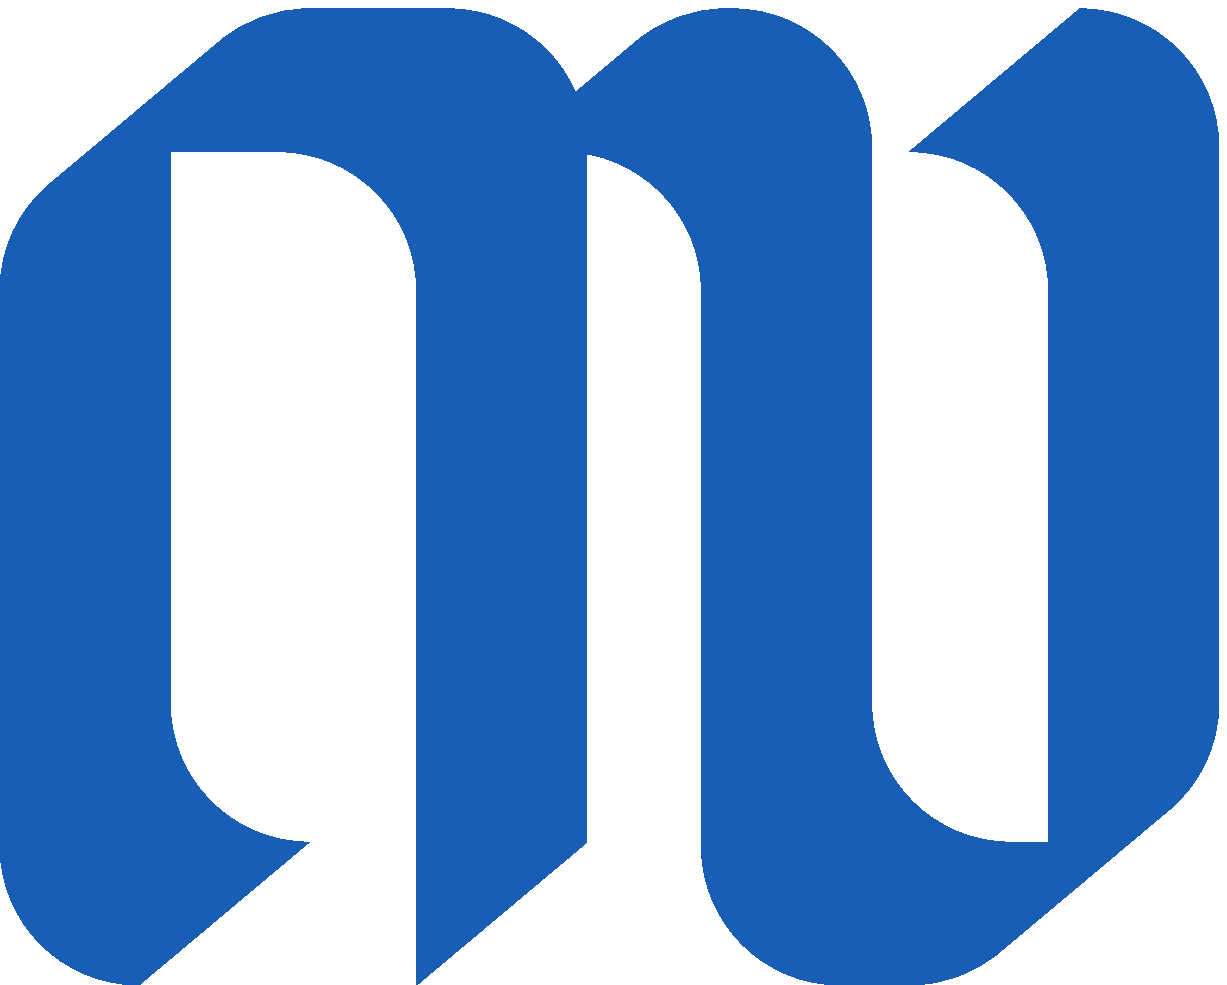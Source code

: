 beginfig(0);
width:=80;
rotation:=40;

color glyphcolor; glyphcolor := (.1, .37,.71);

pen calligraphicpen ;
calligraphicpen := makepen ((0, 0)--(width,0 ) rotated rotation) ;

z0 = (x1+50, 0);
z1 = (0, y0+50);
z2 = (x1, y1+200);
z3 = (x2+50, y2+50);
z4 = (x3 + 50, y3);
z5 = (x4 + 50, y4-50);
z6 = (x5, y0);

pickup calligraphicpen;
draw z0{left}..z1--z2{up}..z3--z4{right}..z5--z6 withcolor glyphcolor;
z7 = (x5, y5);
z8= (x7+50, y4);
z9= (x8+2.5, y8);
z10= (x9+50, y9-50);
z11= (x10, y0+50 );
z12 =(x11+50, y0);
z13=(x12+25, y12);
z14=(x13+50, y13+ 50);
z15=(x14, y14+ 200);
z16=(x15-50, y4);
draw z7{up}..z8--z9{right}..z10--z11{down}..z12--z13{right}..z14--z15{up}..z16 withcolor glyphcolor;

endfig;
end